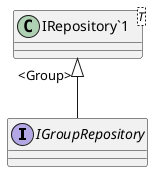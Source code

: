 @startuml
interface IGroupRepository {
}
class "IRepository`1"<T> {
}
"IRepository`1" "<Group>" <|-- IGroupRepository
@enduml
